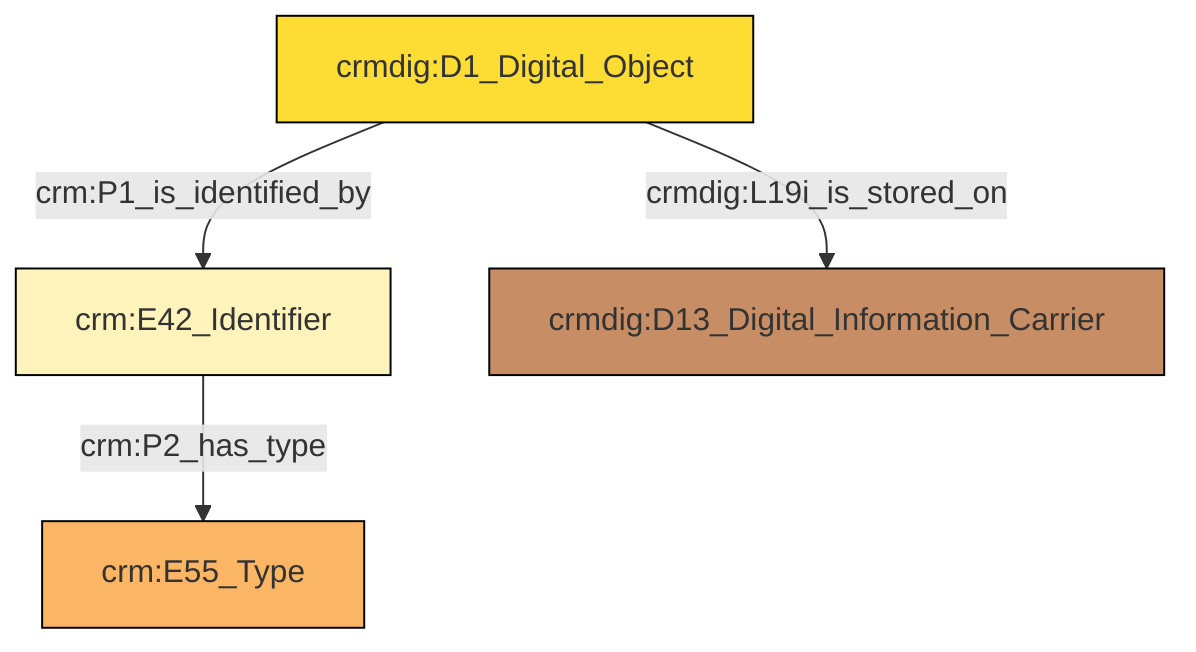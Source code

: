 flowchart TD
classDef Literal fill:#ffffff,stroke:#000000,color:;
classDef Literal_URI fill:#ffffff,stroke:#000000,color:;
classDef crm_E1_CRM_Entity fill:#ffffff,stroke:#000000,color:;
classDef crm_E1_CRM_Entity_URI fill:#ffffff,stroke:#000000,color:;
classDef crm_E2_Temporal_Entity fill:#82ddff,stroke:#000000,color:;
classDef crm_E2_Temporal_Entity_URI fill:#d2effa,stroke:#000000,color:;
classDef crm_E55_Type fill:#fab565,stroke:#000000,color:;
classDef crm_E55_Type_URI fill:#fde7ce,stroke:#000000,color:;
classDef crm_E52_Time-Span fill:#86bcc8,stroke:#000000,color:;
classDef crm_E52_Time-Span_URI fill:#dcebef,stroke:#000000,color:;
classDef crm_E41_Appellation fill:#fef3ba,stroke:#000000,color:;
classDef crm_E41_Appellation_URI fill:#fffae6,stroke:#000000,color:;
classDef crm_E53_Place fill:#94cc7d,stroke:#000000,color:;
classDef crm_E53_Place_URI fill:#e1f1da,stroke:#000000,color:;
classDef crm_E77_Persistent_Item fill:#ffffff,stroke:#000000,color:;
classDef crm_E77_Persistent_Item_URI fill:#ffffff,stroke:#000000,color:;
classDef crm_E28_Conceptual_Object fill:#fddc34,stroke:#000000,color:;
classDef crm_E28_Conceptual_Object_URI fill:#fef6cd,stroke:#000000,color:;
classDef crm_E18_Physical_Thing fill:#c78e66,stroke:#000000,color:;
classDef crm_E18_Physical_Thing_URI fill:#e3c8b5,stroke:#000000,color:;
classDef crm_E39_Actor fill:#ffbdca,stroke:#000000,color:;
classDef crm_E39_Actor_URI fill:#ffe6eb,stroke:#000000,color:;
classDef crm_E54_Dimension fill:#b8b8b8,stroke:#000000,color:;
classDef crm_E54_Dimension_URI fill:#f2f2f2,stroke:#000000,color:;
classDef crm_E92_Spacetime_Volume fill:#cc80ff,stroke:#000000,color:;
classDef crm_E92_Spacetime_Volume_URI fill:#ebccff,stroke:#000000,color:;
classDef crm_E59_Primitive_Value fill:#f0f0f0,stroke:#000000,color:;
classDef crm_E59_Primitive_Value_URI fill:#f2f2f2,stroke:#000000,color:;
classDef crm_PC0_Typed_CRM_Property fill:#ffffff,stroke:#000000,color:;
classDef crm_PC0_Typed_CRM_Property_URI fill:#ffffff,stroke:#000000,color:;
classDef Multi fill:#cccccc,stroke:#000000,color:;
classDef Multi_URI fill:#cccccc,stroke:#000000,color:;
0["crm:E42_Identifier"]:::crm_E41_Appellation -->|crm:P2_has_type| 1["crm:E55_Type"]:::crm_E55_Type
2["crmdig:D1_Digital_Object"]:::crm_E28_Conceptual_Object -->|crmdig:L19i_is_stored_on| 3["crmdig:D13_Digital_Information_Carrier"]:::crm_E18_Physical_Thing
2["crmdig:D1_Digital_Object"]:::crm_E28_Conceptual_Object -->|crm:P1_is_identified_by| 0["crm:E42_Identifier"]:::crm_E41_Appellation
